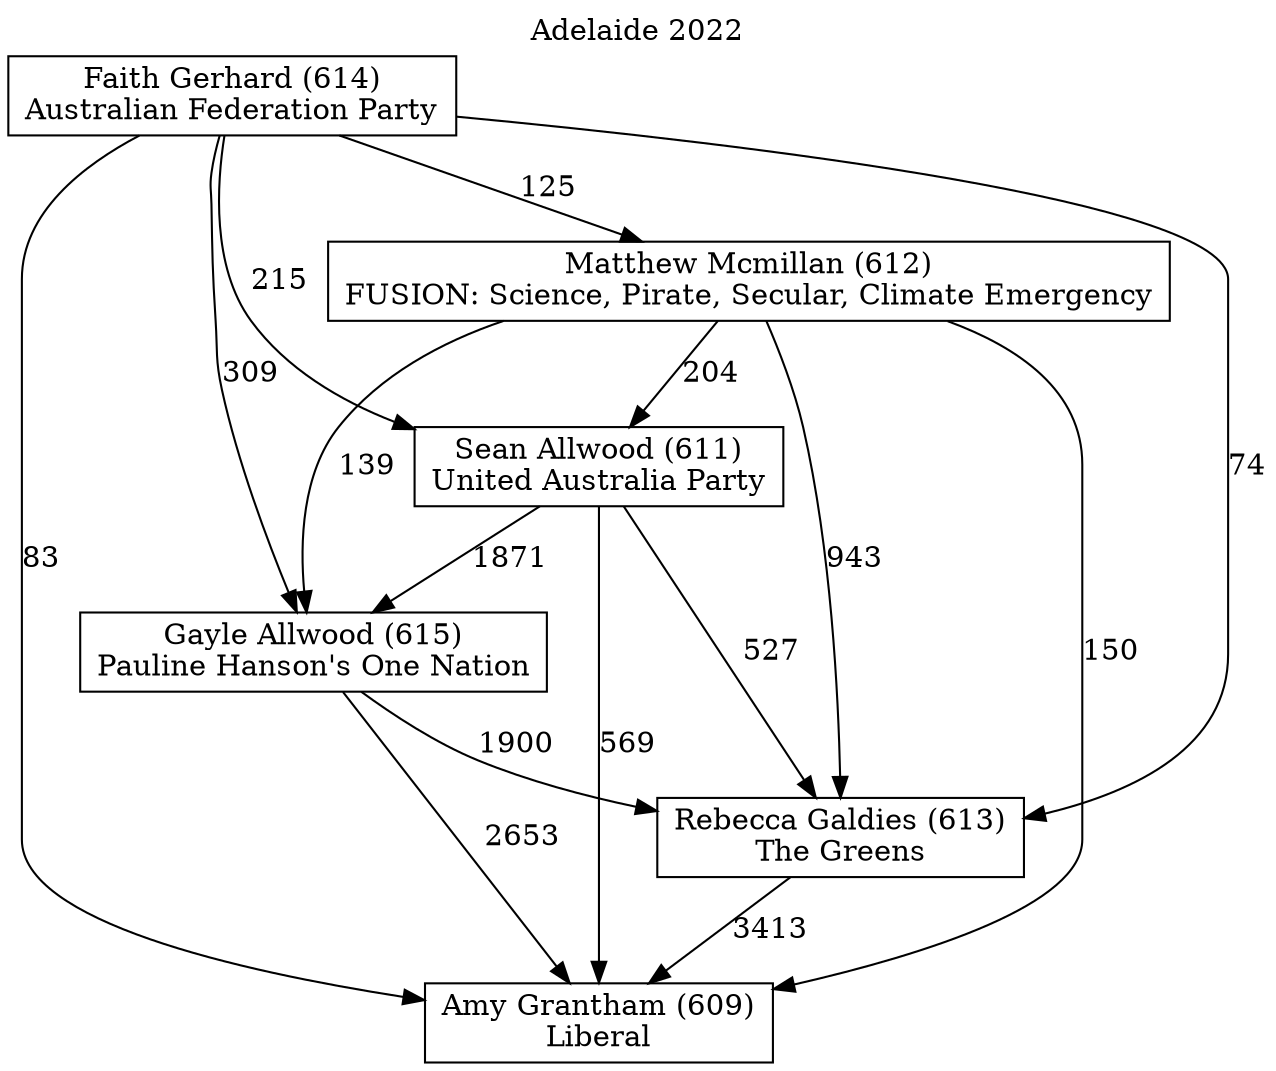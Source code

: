 // House preference flow
digraph "Amy Grantham (609)_Adelaide_2022" {
	graph [label="Adelaide 2022" labelloc=t mclimit=10]
	node [shape=box]
	"Amy Grantham (609)" [label="Amy Grantham (609)
Liberal"]
	"Rebecca Galdies (613)" [label="Rebecca Galdies (613)
The Greens"]
	"Gayle Allwood (615)" [label="Gayle Allwood (615)
Pauline Hanson's One Nation"]
	"Sean Allwood (611)" [label="Sean Allwood (611)
United Australia Party"]
	"Matthew Mcmillan (612)" [label="Matthew Mcmillan (612)
FUSION: Science, Pirate, Secular, Climate Emergency"]
	"Faith Gerhard (614)" [label="Faith Gerhard (614)
Australian Federation Party"]
	"Rebecca Galdies (613)" -> "Amy Grantham (609)" [label=3413]
	"Gayle Allwood (615)" -> "Rebecca Galdies (613)" [label=1900]
	"Sean Allwood (611)" -> "Gayle Allwood (615)" [label=1871]
	"Matthew Mcmillan (612)" -> "Sean Allwood (611)" [label=204]
	"Faith Gerhard (614)" -> "Matthew Mcmillan (612)" [label=125]
	"Gayle Allwood (615)" -> "Amy Grantham (609)" [label=2653]
	"Sean Allwood (611)" -> "Amy Grantham (609)" [label=569]
	"Matthew Mcmillan (612)" -> "Amy Grantham (609)" [label=150]
	"Faith Gerhard (614)" -> "Amy Grantham (609)" [label=83]
	"Faith Gerhard (614)" -> "Sean Allwood (611)" [label=215]
	"Matthew Mcmillan (612)" -> "Gayle Allwood (615)" [label=139]
	"Faith Gerhard (614)" -> "Gayle Allwood (615)" [label=309]
	"Sean Allwood (611)" -> "Rebecca Galdies (613)" [label=527]
	"Matthew Mcmillan (612)" -> "Rebecca Galdies (613)" [label=943]
	"Faith Gerhard (614)" -> "Rebecca Galdies (613)" [label=74]
}
